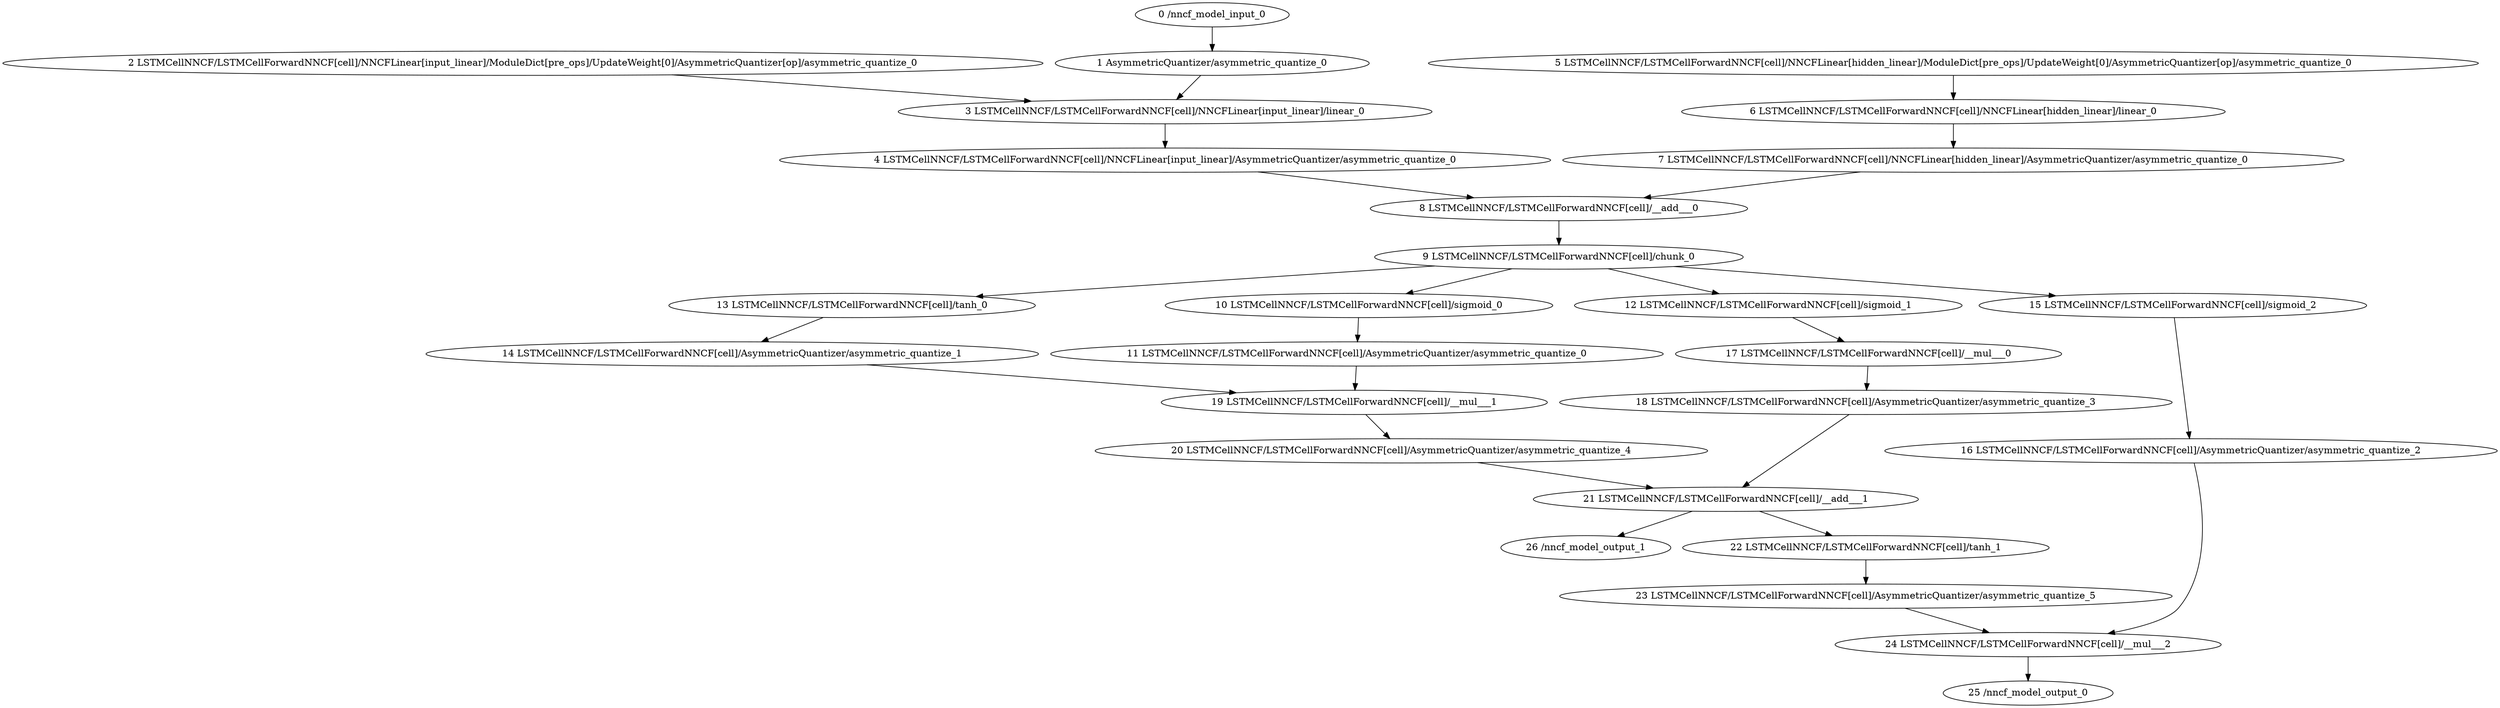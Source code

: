 strict digraph  {
"0 /nncf_model_input_0" [id=0, type=nncf_model_input];
"1 AsymmetricQuantizer/asymmetric_quantize_0" [id=1, type=asymmetric_quantize];
"2 LSTMCellNNCF/LSTMCellForwardNNCF[cell]/NNCFLinear[input_linear]/ModuleDict[pre_ops]/UpdateWeight[0]/AsymmetricQuantizer[op]/asymmetric_quantize_0" [id=2, type=asymmetric_quantize];
"3 LSTMCellNNCF/LSTMCellForwardNNCF[cell]/NNCFLinear[input_linear]/linear_0" [id=3, type=linear];
"4 LSTMCellNNCF/LSTMCellForwardNNCF[cell]/NNCFLinear[input_linear]/AsymmetricQuantizer/asymmetric_quantize_0" [id=4, type=asymmetric_quantize];
"5 LSTMCellNNCF/LSTMCellForwardNNCF[cell]/NNCFLinear[hidden_linear]/ModuleDict[pre_ops]/UpdateWeight[0]/AsymmetricQuantizer[op]/asymmetric_quantize_0" [id=5, type=asymmetric_quantize];
"6 LSTMCellNNCF/LSTMCellForwardNNCF[cell]/NNCFLinear[hidden_linear]/linear_0" [id=6, type=linear];
"7 LSTMCellNNCF/LSTMCellForwardNNCF[cell]/NNCFLinear[hidden_linear]/AsymmetricQuantizer/asymmetric_quantize_0" [id=7, type=asymmetric_quantize];
"8 LSTMCellNNCF/LSTMCellForwardNNCF[cell]/__add___0" [id=8, type=__add__];
"9 LSTMCellNNCF/LSTMCellForwardNNCF[cell]/chunk_0" [id=9, type=chunk];
"10 LSTMCellNNCF/LSTMCellForwardNNCF[cell]/sigmoid_0" [id=10, type=sigmoid];
"11 LSTMCellNNCF/LSTMCellForwardNNCF[cell]/AsymmetricQuantizer/asymmetric_quantize_0" [id=11, type=asymmetric_quantize];
"12 LSTMCellNNCF/LSTMCellForwardNNCF[cell]/sigmoid_1" [id=12, type=sigmoid];
"13 LSTMCellNNCF/LSTMCellForwardNNCF[cell]/tanh_0" [id=13, type=tanh];
"14 LSTMCellNNCF/LSTMCellForwardNNCF[cell]/AsymmetricQuantizer/asymmetric_quantize_1" [id=14, type=asymmetric_quantize];
"15 LSTMCellNNCF/LSTMCellForwardNNCF[cell]/sigmoid_2" [id=15, type=sigmoid];
"16 LSTMCellNNCF/LSTMCellForwardNNCF[cell]/AsymmetricQuantizer/asymmetric_quantize_2" [id=16, type=asymmetric_quantize];
"17 LSTMCellNNCF/LSTMCellForwardNNCF[cell]/__mul___0" [id=17, type=__mul__];
"18 LSTMCellNNCF/LSTMCellForwardNNCF[cell]/AsymmetricQuantizer/asymmetric_quantize_3" [id=18, type=asymmetric_quantize];
"19 LSTMCellNNCF/LSTMCellForwardNNCF[cell]/__mul___1" [id=19, type=__mul__];
"20 LSTMCellNNCF/LSTMCellForwardNNCF[cell]/AsymmetricQuantizer/asymmetric_quantize_4" [id=20, type=asymmetric_quantize];
"21 LSTMCellNNCF/LSTMCellForwardNNCF[cell]/__add___1" [id=21, type=__add__];
"22 LSTMCellNNCF/LSTMCellForwardNNCF[cell]/tanh_1" [id=22, type=tanh];
"23 LSTMCellNNCF/LSTMCellForwardNNCF[cell]/AsymmetricQuantizer/asymmetric_quantize_5" [id=23, type=asymmetric_quantize];
"24 LSTMCellNNCF/LSTMCellForwardNNCF[cell]/__mul___2" [id=24, type=__mul__];
"25 /nncf_model_output_0" [id=25, type=nncf_model_output];
"26 /nncf_model_output_1" [id=26, type=nncf_model_output];
"0 /nncf_model_input_0" -> "1 AsymmetricQuantizer/asymmetric_quantize_0";
"1 AsymmetricQuantizer/asymmetric_quantize_0" -> "3 LSTMCellNNCF/LSTMCellForwardNNCF[cell]/NNCFLinear[input_linear]/linear_0";
"2 LSTMCellNNCF/LSTMCellForwardNNCF[cell]/NNCFLinear[input_linear]/ModuleDict[pre_ops]/UpdateWeight[0]/AsymmetricQuantizer[op]/asymmetric_quantize_0" -> "3 LSTMCellNNCF/LSTMCellForwardNNCF[cell]/NNCFLinear[input_linear]/linear_0";
"3 LSTMCellNNCF/LSTMCellForwardNNCF[cell]/NNCFLinear[input_linear]/linear_0" -> "4 LSTMCellNNCF/LSTMCellForwardNNCF[cell]/NNCFLinear[input_linear]/AsymmetricQuantizer/asymmetric_quantize_0";
"4 LSTMCellNNCF/LSTMCellForwardNNCF[cell]/NNCFLinear[input_linear]/AsymmetricQuantizer/asymmetric_quantize_0" -> "8 LSTMCellNNCF/LSTMCellForwardNNCF[cell]/__add___0";
"5 LSTMCellNNCF/LSTMCellForwardNNCF[cell]/NNCFLinear[hidden_linear]/ModuleDict[pre_ops]/UpdateWeight[0]/AsymmetricQuantizer[op]/asymmetric_quantize_0" -> "6 LSTMCellNNCF/LSTMCellForwardNNCF[cell]/NNCFLinear[hidden_linear]/linear_0";
"6 LSTMCellNNCF/LSTMCellForwardNNCF[cell]/NNCFLinear[hidden_linear]/linear_0" -> "7 LSTMCellNNCF/LSTMCellForwardNNCF[cell]/NNCFLinear[hidden_linear]/AsymmetricQuantizer/asymmetric_quantize_0";
"7 LSTMCellNNCF/LSTMCellForwardNNCF[cell]/NNCFLinear[hidden_linear]/AsymmetricQuantizer/asymmetric_quantize_0" -> "8 LSTMCellNNCF/LSTMCellForwardNNCF[cell]/__add___0";
"8 LSTMCellNNCF/LSTMCellForwardNNCF[cell]/__add___0" -> "9 LSTMCellNNCF/LSTMCellForwardNNCF[cell]/chunk_0";
"9 LSTMCellNNCF/LSTMCellForwardNNCF[cell]/chunk_0" -> "10 LSTMCellNNCF/LSTMCellForwardNNCF[cell]/sigmoid_0";
"9 LSTMCellNNCF/LSTMCellForwardNNCF[cell]/chunk_0" -> "12 LSTMCellNNCF/LSTMCellForwardNNCF[cell]/sigmoid_1";
"9 LSTMCellNNCF/LSTMCellForwardNNCF[cell]/chunk_0" -> "13 LSTMCellNNCF/LSTMCellForwardNNCF[cell]/tanh_0";
"9 LSTMCellNNCF/LSTMCellForwardNNCF[cell]/chunk_0" -> "15 LSTMCellNNCF/LSTMCellForwardNNCF[cell]/sigmoid_2";
"10 LSTMCellNNCF/LSTMCellForwardNNCF[cell]/sigmoid_0" -> "11 LSTMCellNNCF/LSTMCellForwardNNCF[cell]/AsymmetricQuantizer/asymmetric_quantize_0";
"11 LSTMCellNNCF/LSTMCellForwardNNCF[cell]/AsymmetricQuantizer/asymmetric_quantize_0" -> "19 LSTMCellNNCF/LSTMCellForwardNNCF[cell]/__mul___1";
"12 LSTMCellNNCF/LSTMCellForwardNNCF[cell]/sigmoid_1" -> "17 LSTMCellNNCF/LSTMCellForwardNNCF[cell]/__mul___0";
"13 LSTMCellNNCF/LSTMCellForwardNNCF[cell]/tanh_0" -> "14 LSTMCellNNCF/LSTMCellForwardNNCF[cell]/AsymmetricQuantizer/asymmetric_quantize_1";
"14 LSTMCellNNCF/LSTMCellForwardNNCF[cell]/AsymmetricQuantizer/asymmetric_quantize_1" -> "19 LSTMCellNNCF/LSTMCellForwardNNCF[cell]/__mul___1";
"15 LSTMCellNNCF/LSTMCellForwardNNCF[cell]/sigmoid_2" -> "16 LSTMCellNNCF/LSTMCellForwardNNCF[cell]/AsymmetricQuantizer/asymmetric_quantize_2";
"16 LSTMCellNNCF/LSTMCellForwardNNCF[cell]/AsymmetricQuantizer/asymmetric_quantize_2" -> "24 LSTMCellNNCF/LSTMCellForwardNNCF[cell]/__mul___2";
"17 LSTMCellNNCF/LSTMCellForwardNNCF[cell]/__mul___0" -> "18 LSTMCellNNCF/LSTMCellForwardNNCF[cell]/AsymmetricQuantizer/asymmetric_quantize_3";
"18 LSTMCellNNCF/LSTMCellForwardNNCF[cell]/AsymmetricQuantizer/asymmetric_quantize_3" -> "21 LSTMCellNNCF/LSTMCellForwardNNCF[cell]/__add___1";
"19 LSTMCellNNCF/LSTMCellForwardNNCF[cell]/__mul___1" -> "20 LSTMCellNNCF/LSTMCellForwardNNCF[cell]/AsymmetricQuantizer/asymmetric_quantize_4";
"20 LSTMCellNNCF/LSTMCellForwardNNCF[cell]/AsymmetricQuantizer/asymmetric_quantize_4" -> "21 LSTMCellNNCF/LSTMCellForwardNNCF[cell]/__add___1";
"21 LSTMCellNNCF/LSTMCellForwardNNCF[cell]/__add___1" -> "22 LSTMCellNNCF/LSTMCellForwardNNCF[cell]/tanh_1";
"21 LSTMCellNNCF/LSTMCellForwardNNCF[cell]/__add___1" -> "26 /nncf_model_output_1";
"22 LSTMCellNNCF/LSTMCellForwardNNCF[cell]/tanh_1" -> "23 LSTMCellNNCF/LSTMCellForwardNNCF[cell]/AsymmetricQuantizer/asymmetric_quantize_5";
"23 LSTMCellNNCF/LSTMCellForwardNNCF[cell]/AsymmetricQuantizer/asymmetric_quantize_5" -> "24 LSTMCellNNCF/LSTMCellForwardNNCF[cell]/__mul___2";
"24 LSTMCellNNCF/LSTMCellForwardNNCF[cell]/__mul___2" -> "25 /nncf_model_output_0";
}
